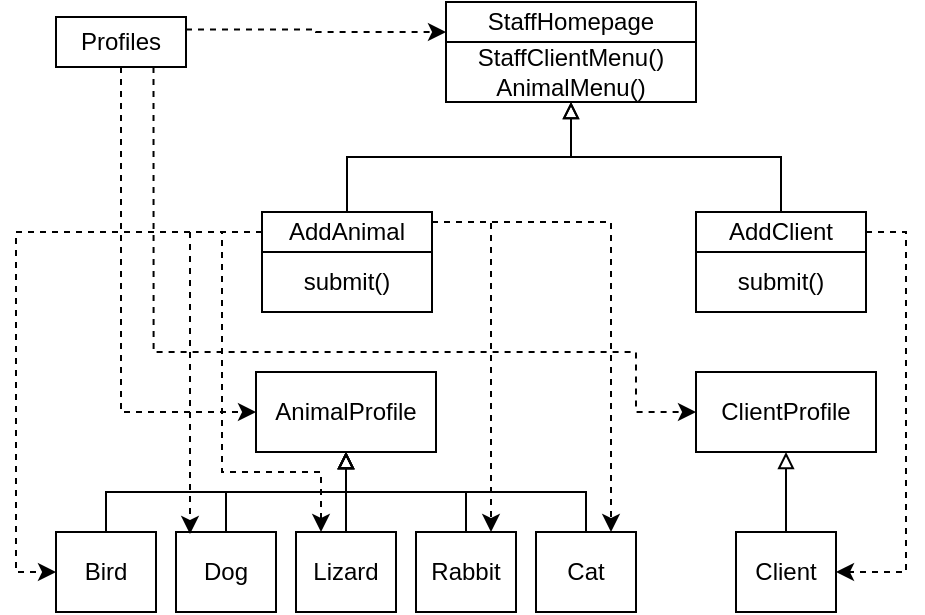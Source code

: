 <mxfile version="10.5.2" type="device"><diagram id="PrI7PMFz2JU2wrYhdf0G" name="Page-1"><mxGraphModel dx="489" dy="496" grid="1" gridSize="10" guides="1" tooltips="1" connect="1" arrows="1" fold="1" page="1" pageScale="1" pageWidth="850" pageHeight="1100" math="0" shadow="0"><root><mxCell id="0"/><mxCell id="1" parent="0"/><mxCell id="KdSBCKC-NL1NN4O9ciO6-19" style="edgeStyle=orthogonalEdgeStyle;rounded=0;orthogonalLoop=1;jettySize=auto;html=1;exitX=0.5;exitY=0;exitDx=0;exitDy=0;entryX=0.5;entryY=1;entryDx=0;entryDy=0;endArrow=block;endFill=0;" edge="1" parent="1" source="KdSBCKC-NL1NN4O9ciO6-1" target="KdSBCKC-NL1NN4O9ciO6-6"><mxGeometry relative="1" as="geometry"/></mxCell><mxCell id="KdSBCKC-NL1NN4O9ciO6-1" value="Lizard" style="rounded=0;whiteSpace=wrap;html=1;" vertex="1" parent="1"><mxGeometry x="240" y="360" width="50" height="40" as="geometry"/></mxCell><mxCell id="KdSBCKC-NL1NN4O9ciO6-22" style="edgeStyle=orthogonalEdgeStyle;rounded=0;orthogonalLoop=1;jettySize=auto;html=1;exitX=0.5;exitY=0;exitDx=0;exitDy=0;entryX=0.5;entryY=1;entryDx=0;entryDy=0;endArrow=block;endFill=0;" edge="1" parent="1" source="KdSBCKC-NL1NN4O9ciO6-2" target="KdSBCKC-NL1NN4O9ciO6-6"><mxGeometry relative="1" as="geometry"/></mxCell><mxCell id="KdSBCKC-NL1NN4O9ciO6-2" value="Rabbit" style="rounded=0;whiteSpace=wrap;html=1;" vertex="1" parent="1"><mxGeometry x="300" y="360" width="50" height="40" as="geometry"/></mxCell><mxCell id="KdSBCKC-NL1NN4O9ciO6-18" style="edgeStyle=orthogonalEdgeStyle;rounded=0;orthogonalLoop=1;jettySize=auto;html=1;exitX=0.5;exitY=0;exitDx=0;exitDy=0;endArrow=block;endFill=0;" edge="1" parent="1" source="KdSBCKC-NL1NN4O9ciO6-3" target="KdSBCKC-NL1NN4O9ciO6-6"><mxGeometry relative="1" as="geometry"/></mxCell><mxCell id="KdSBCKC-NL1NN4O9ciO6-3" value="Dog" style="rounded=0;whiteSpace=wrap;html=1;" vertex="1" parent="1"><mxGeometry x="180" y="360" width="50" height="40" as="geometry"/></mxCell><mxCell id="KdSBCKC-NL1NN4O9ciO6-23" style="edgeStyle=orthogonalEdgeStyle;rounded=0;orthogonalLoop=1;jettySize=auto;html=1;exitX=0.5;exitY=0;exitDx=0;exitDy=0;entryX=0.5;entryY=1;entryDx=0;entryDy=0;endArrow=block;endFill=0;" edge="1" parent="1" source="KdSBCKC-NL1NN4O9ciO6-4" target="KdSBCKC-NL1NN4O9ciO6-6"><mxGeometry relative="1" as="geometry"/></mxCell><mxCell id="KdSBCKC-NL1NN4O9ciO6-4" value="Cat" style="rounded=0;whiteSpace=wrap;html=1;" vertex="1" parent="1"><mxGeometry x="360" y="360" width="50" height="40" as="geometry"/></mxCell><mxCell id="KdSBCKC-NL1NN4O9ciO6-6" value="AnimalProfile" style="rounded=0;whiteSpace=wrap;html=1;" vertex="1" parent="1"><mxGeometry x="220" y="280" width="90" height="40" as="geometry"/></mxCell><mxCell id="KdSBCKC-NL1NN4O9ciO6-7" value="ClientProfile" style="rounded=0;whiteSpace=wrap;html=1;" vertex="1" parent="1"><mxGeometry x="440" y="280" width="90" height="40" as="geometry"/></mxCell><mxCell id="KdSBCKC-NL1NN4O9ciO6-24" style="edgeStyle=orthogonalEdgeStyle;rounded=0;orthogonalLoop=1;jettySize=auto;html=1;exitX=0.5;exitY=0;exitDx=0;exitDy=0;endArrow=block;endFill=0;" edge="1" parent="1" source="KdSBCKC-NL1NN4O9ciO6-11" target="KdSBCKC-NL1NN4O9ciO6-7"><mxGeometry relative="1" as="geometry"/></mxCell><mxCell id="KdSBCKC-NL1NN4O9ciO6-11" value="Client" style="rounded=0;whiteSpace=wrap;html=1;" vertex="1" parent="1"><mxGeometry x="460" y="360" width="50" height="40" as="geometry"/></mxCell><mxCell id="KdSBCKC-NL1NN4O9ciO6-17" style="edgeStyle=orthogonalEdgeStyle;rounded=0;orthogonalLoop=1;jettySize=auto;html=1;exitX=0.5;exitY=0;exitDx=0;exitDy=0;entryX=0.5;entryY=1;entryDx=0;entryDy=0;endArrow=block;endFill=0;" edge="1" parent="1" source="KdSBCKC-NL1NN4O9ciO6-12" target="KdSBCKC-NL1NN4O9ciO6-6"><mxGeometry relative="1" as="geometry"/></mxCell><mxCell id="KdSBCKC-NL1NN4O9ciO6-12" value="Bird" style="rounded=0;whiteSpace=wrap;html=1;" vertex="1" parent="1"><mxGeometry x="120" y="360" width="50" height="40" as="geometry"/></mxCell><mxCell id="KdSBCKC-NL1NN4O9ciO6-30" value="" style="group" vertex="1" connectable="0" parent="1"><mxGeometry x="223" y="200" width="85" height="50" as="geometry"/></mxCell><mxCell id="KdSBCKC-NL1NN4O9ciO6-25" value="AddAnimal" style="rounded=0;whiteSpace=wrap;html=1;" vertex="1" parent="KdSBCKC-NL1NN4O9ciO6-30"><mxGeometry width="85" height="20" as="geometry"/></mxCell><mxCell id="KdSBCKC-NL1NN4O9ciO6-29" value="submit()" style="rounded=0;whiteSpace=wrap;html=1;" vertex="1" parent="KdSBCKC-NL1NN4O9ciO6-30"><mxGeometry y="20" width="85" height="30" as="geometry"/></mxCell><mxCell id="KdSBCKC-NL1NN4O9ciO6-31" value="" style="group" vertex="1" connectable="0" parent="1"><mxGeometry x="440" y="200" width="85" height="50" as="geometry"/></mxCell><mxCell id="KdSBCKC-NL1NN4O9ciO6-32" value="AddClient" style="rounded=0;whiteSpace=wrap;html=1;" vertex="1" parent="KdSBCKC-NL1NN4O9ciO6-31"><mxGeometry width="85" height="20" as="geometry"/></mxCell><mxCell id="KdSBCKC-NL1NN4O9ciO6-33" value="submit()" style="rounded=0;whiteSpace=wrap;html=1;" vertex="1" parent="KdSBCKC-NL1NN4O9ciO6-31"><mxGeometry y="20" width="85" height="30" as="geometry"/></mxCell><mxCell id="KdSBCKC-NL1NN4O9ciO6-35" value="" style="group" vertex="1" connectable="0" parent="1"><mxGeometry x="315" y="95" width="125" height="50" as="geometry"/></mxCell><mxCell id="KdSBCKC-NL1NN4O9ciO6-36" value="StaffHomepage" style="rounded=0;whiteSpace=wrap;html=1;" vertex="1" parent="KdSBCKC-NL1NN4O9ciO6-35"><mxGeometry width="125.0" height="20" as="geometry"/></mxCell><mxCell id="KdSBCKC-NL1NN4O9ciO6-37" value="StaffClientMenu()&lt;br&gt;AnimalMenu()&lt;br&gt;" style="rounded=0;whiteSpace=wrap;html=1;" vertex="1" parent="KdSBCKC-NL1NN4O9ciO6-35"><mxGeometry y="20" width="125.0" height="30" as="geometry"/></mxCell><mxCell id="KdSBCKC-NL1NN4O9ciO6-40" style="edgeStyle=orthogonalEdgeStyle;rounded=0;orthogonalLoop=1;jettySize=auto;html=1;exitX=0.5;exitY=1;exitDx=0;exitDy=0;entryX=0;entryY=0.5;entryDx=0;entryDy=0;dashed=1;endArrow=classic;endFill=1;" edge="1" parent="1" source="KdSBCKC-NL1NN4O9ciO6-38" target="KdSBCKC-NL1NN4O9ciO6-6"><mxGeometry relative="1" as="geometry"/></mxCell><mxCell id="KdSBCKC-NL1NN4O9ciO6-41" style="edgeStyle=orthogonalEdgeStyle;rounded=0;orthogonalLoop=1;jettySize=auto;html=1;exitX=0.75;exitY=1;exitDx=0;exitDy=0;entryX=0;entryY=0.5;entryDx=0;entryDy=0;dashed=1;endArrow=classic;endFill=1;" edge="1" parent="1" source="KdSBCKC-NL1NN4O9ciO6-38" target="KdSBCKC-NL1NN4O9ciO6-7"><mxGeometry relative="1" as="geometry"><Array as="points"><mxPoint x="169" y="270"/><mxPoint x="410" y="270"/><mxPoint x="410" y="300"/></Array></mxGeometry></mxCell><mxCell id="KdSBCKC-NL1NN4O9ciO6-50" style="edgeStyle=orthogonalEdgeStyle;rounded=0;orthogonalLoop=1;jettySize=auto;html=1;exitX=1;exitY=0.25;exitDx=0;exitDy=0;entryX=0;entryY=0.75;entryDx=0;entryDy=0;dashed=1;endArrow=classic;endFill=1;" edge="1" parent="1" source="KdSBCKC-NL1NN4O9ciO6-38" target="KdSBCKC-NL1NN4O9ciO6-36"><mxGeometry relative="1" as="geometry"/></mxCell><mxCell id="KdSBCKC-NL1NN4O9ciO6-38" value="Profiles" style="rounded=0;whiteSpace=wrap;html=1;" vertex="1" parent="1"><mxGeometry x="120" y="102.5" width="65" height="25" as="geometry"/></mxCell><mxCell id="KdSBCKC-NL1NN4O9ciO6-39" style="edgeStyle=orthogonalEdgeStyle;rounded=0;orthogonalLoop=1;jettySize=auto;html=1;exitX=0.5;exitY=0;exitDx=0;exitDy=0;endArrow=block;endFill=0;" edge="1" parent="1" source="KdSBCKC-NL1NN4O9ciO6-25" target="KdSBCKC-NL1NN4O9ciO6-37"><mxGeometry relative="1" as="geometry"/></mxCell><mxCell id="KdSBCKC-NL1NN4O9ciO6-42" style="edgeStyle=orthogonalEdgeStyle;rounded=0;orthogonalLoop=1;jettySize=auto;html=1;exitX=1;exitY=0.5;exitDx=0;exitDy=0;entryX=1;entryY=0.5;entryDx=0;entryDy=0;dashed=1;endArrow=classic;endFill=1;" edge="1" parent="1" source="KdSBCKC-NL1NN4O9ciO6-32" target="KdSBCKC-NL1NN4O9ciO6-11"><mxGeometry relative="1" as="geometry"/></mxCell><mxCell id="KdSBCKC-NL1NN4O9ciO6-43" style="edgeStyle=orthogonalEdgeStyle;rounded=0;orthogonalLoop=1;jettySize=auto;html=1;exitX=0;exitY=0.5;exitDx=0;exitDy=0;entryX=0;entryY=0.5;entryDx=0;entryDy=0;dashed=1;endArrow=classic;endFill=1;" edge="1" parent="1" source="KdSBCKC-NL1NN4O9ciO6-25" target="KdSBCKC-NL1NN4O9ciO6-12"><mxGeometry relative="1" as="geometry"/></mxCell><mxCell id="KdSBCKC-NL1NN4O9ciO6-46" style="edgeStyle=orthogonalEdgeStyle;rounded=0;orthogonalLoop=1;jettySize=auto;html=1;exitX=1;exitY=0.25;exitDx=0;exitDy=0;entryX=0.75;entryY=0;entryDx=0;entryDy=0;dashed=1;endArrow=classic;endFill=1;" edge="1" parent="1" source="KdSBCKC-NL1NN4O9ciO6-25" target="KdSBCKC-NL1NN4O9ciO6-4"><mxGeometry relative="1" as="geometry"/></mxCell><mxCell id="KdSBCKC-NL1NN4O9ciO6-47" style="edgeStyle=orthogonalEdgeStyle;rounded=0;orthogonalLoop=1;jettySize=auto;html=1;exitX=1;exitY=0.25;exitDx=0;exitDy=0;entryX=0.75;entryY=0;entryDx=0;entryDy=0;dashed=1;endArrow=classic;endFill=1;" edge="1" parent="1" source="KdSBCKC-NL1NN4O9ciO6-25" target="KdSBCKC-NL1NN4O9ciO6-2"><mxGeometry relative="1" as="geometry"/></mxCell><mxCell id="KdSBCKC-NL1NN4O9ciO6-48" style="edgeStyle=orthogonalEdgeStyle;rounded=0;orthogonalLoop=1;jettySize=auto;html=1;exitX=0;exitY=0.5;exitDx=0;exitDy=0;entryX=0.14;entryY=0.025;entryDx=0;entryDy=0;entryPerimeter=0;dashed=1;endArrow=classic;endFill=1;" edge="1" parent="1" source="KdSBCKC-NL1NN4O9ciO6-25" target="KdSBCKC-NL1NN4O9ciO6-3"><mxGeometry relative="1" as="geometry"/></mxCell><mxCell id="KdSBCKC-NL1NN4O9ciO6-49" style="edgeStyle=orthogonalEdgeStyle;rounded=0;orthogonalLoop=1;jettySize=auto;html=1;exitX=0;exitY=0.5;exitDx=0;exitDy=0;entryX=0.25;entryY=0;entryDx=0;entryDy=0;dashed=1;endArrow=classic;endFill=1;" edge="1" parent="1" source="KdSBCKC-NL1NN4O9ciO6-25" target="KdSBCKC-NL1NN4O9ciO6-1"><mxGeometry relative="1" as="geometry"><Array as="points"><mxPoint x="203" y="210"/><mxPoint x="203" y="330"/><mxPoint x="253" y="330"/></Array></mxGeometry></mxCell><mxCell id="KdSBCKC-NL1NN4O9ciO6-51" style="edgeStyle=orthogonalEdgeStyle;rounded=0;orthogonalLoop=1;jettySize=auto;html=1;exitX=0.5;exitY=0;exitDx=0;exitDy=0;endArrow=block;endFill=0;entryX=0.5;entryY=1;entryDx=0;entryDy=0;" edge="1" parent="1" source="KdSBCKC-NL1NN4O9ciO6-32" target="KdSBCKC-NL1NN4O9ciO6-37"><mxGeometry relative="1" as="geometry"><mxPoint x="430" y="170" as="targetPoint"/></mxGeometry></mxCell></root></mxGraphModel></diagram></mxfile>